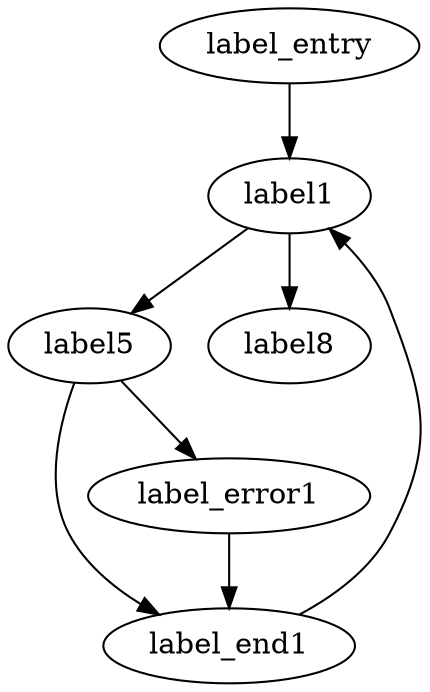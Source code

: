 digraph G {
	label_entry->label1;
	label1->label5;
	label1->label8;
	label5->label_end1;
	label5->label_error1;
	label_error1->label_end1;
	label_end1->label1;
}
